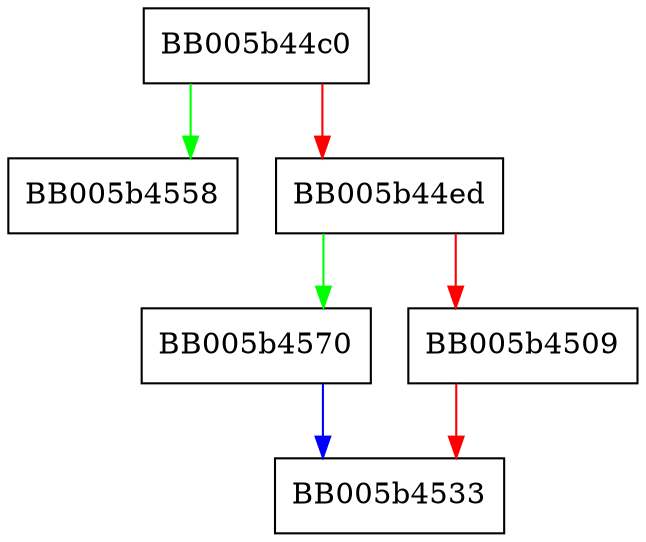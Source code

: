 digraph aes_ctr_cipher {
  node [shape="box"];
  graph [splines=ortho];
  BB005b44c0 -> BB005b4558 [color="green"];
  BB005b44c0 -> BB005b44ed [color="red"];
  BB005b44ed -> BB005b4570 [color="green"];
  BB005b44ed -> BB005b4509 [color="red"];
  BB005b4509 -> BB005b4533 [color="red"];
  BB005b4570 -> BB005b4533 [color="blue"];
}